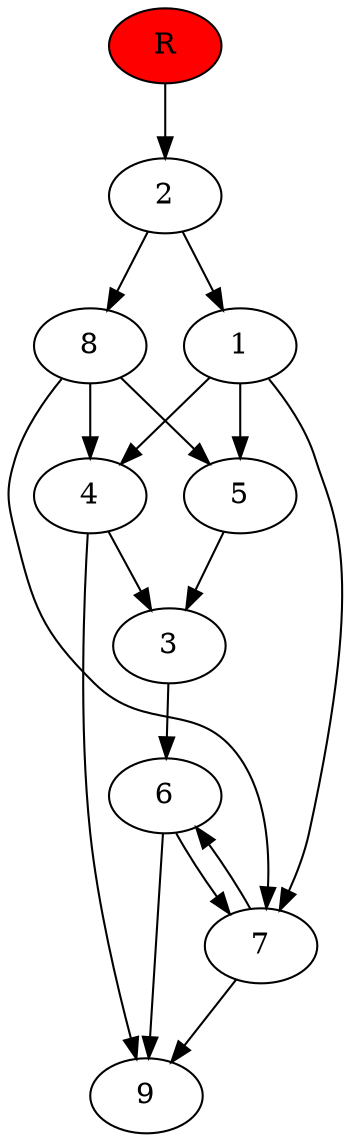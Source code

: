 digraph prb20510 {
	1
	2
	3
	4
	5
	6
	7
	8
	R [fillcolor="#ff0000" style=filled]
	1 -> 4
	1 -> 5
	1 -> 7
	2 -> 1
	2 -> 8
	3 -> 6
	4 -> 3
	4 -> 9
	5 -> 3
	6 -> 7
	6 -> 9
	7 -> 6
	7 -> 9
	8 -> 4
	8 -> 5
	8 -> 7
	R -> 2
}
